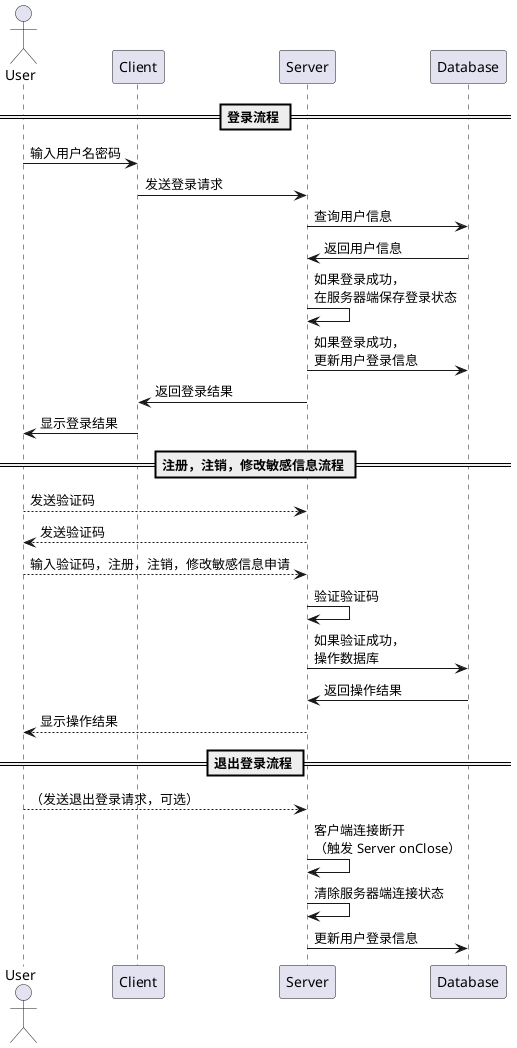 @startuml 登录相关流程设计
actor User
participant Client
participant Server
participant Database

== 登录流程 ==
User -> Client: 输入用户名密码
Client -> Server: 发送登录请求
Server -> Database: 查询用户信息
Database -> Server: 返回用户信息
Server -> Server: 如果登录成功，\n在服务器端保存登录状态
Server -> Database: 如果登录成功， \n更新用户登录信息
Server -> Client: 返回登录结果
Client -> User: 显示登录结果

== 注册，注销，修改敏感信息流程 ==
User --> Server: 发送验证码
Server --> User: 发送验证码
User --> Server: 输入验证码，注册，注销，修改敏感信息申请
Server -> Server: 验证验证码
Server -> Database: 如果验证成功，\n操作数据库
Database -> Server: 返回操作结果
Server --> User: 显示操作结果

== 退出登录流程 ==
User --> Server: （发送退出登录请求，可选）
Server -> Server: 客户端连接断开\n（触发 Server onClose）
Server -> Server: 清除服务器端连接状态
Server -> Database: 更新用户登录信息

@enduml
